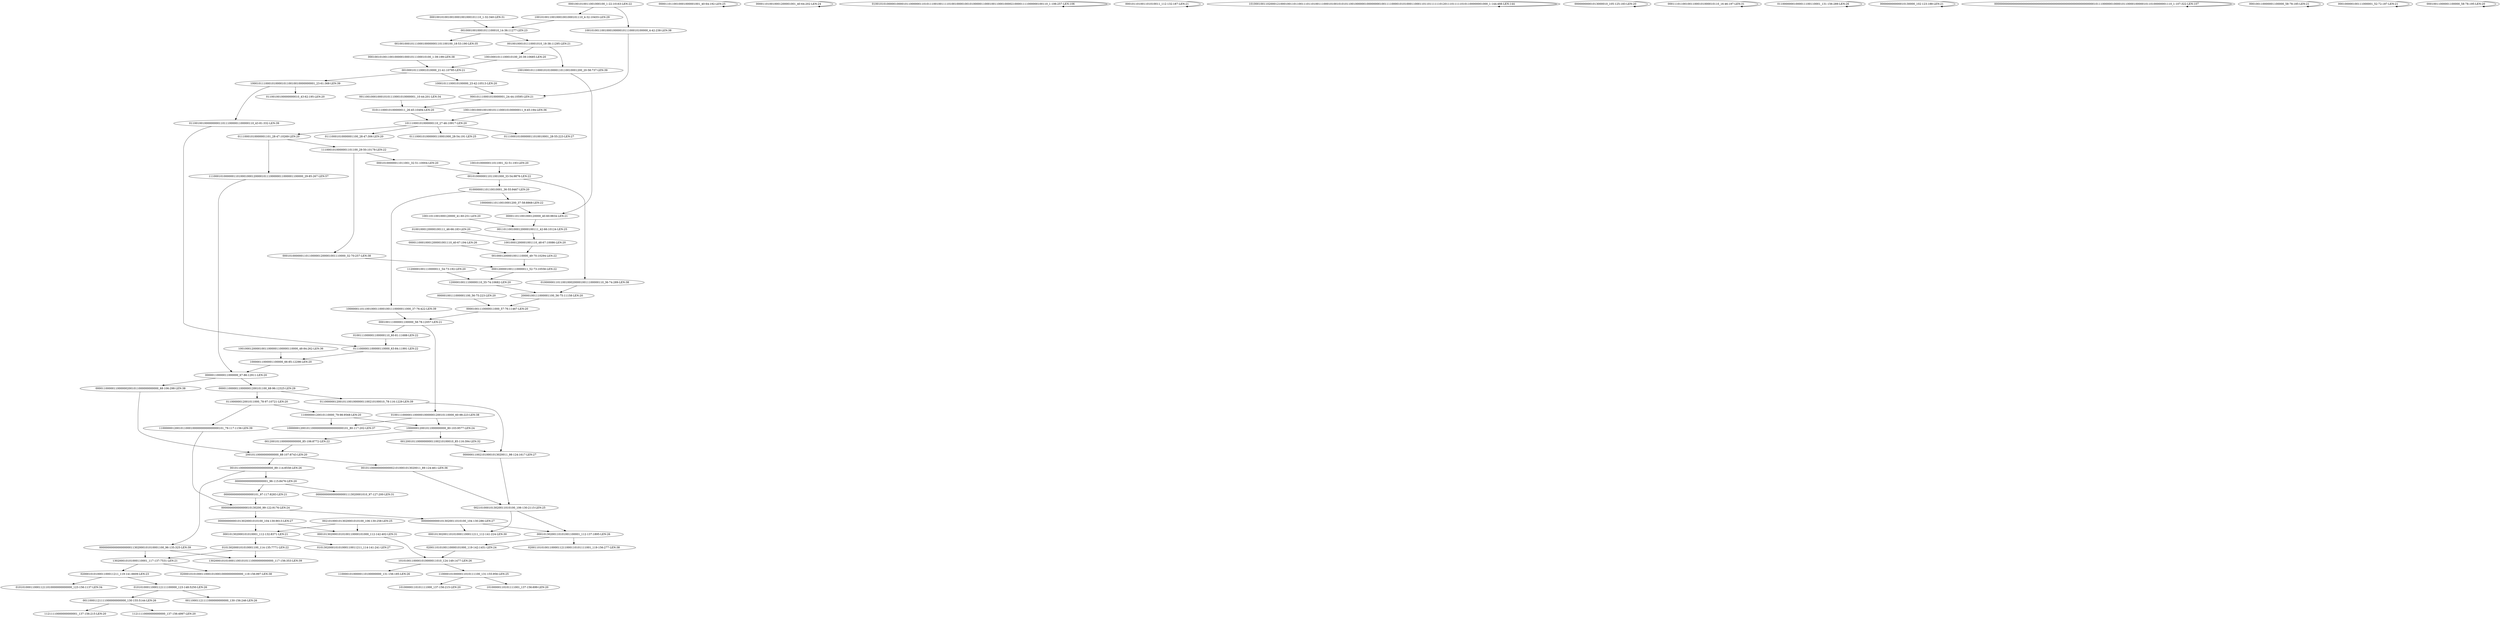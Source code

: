 digraph G {
    "100000011011001000110001001110000011000_37-76:422-LEN:39" -> "000100111000001100000_58-78:12057-LEN:21";
    "011001001000000000110111000001100000110_43-81:332-LEN:39" -> "0111000001100000110000_63-84:11991-LEN:22";
    "100100010111000101010000110110010001200_20-58:737-LEN:39" -> "000011011001000120000_40-60:9834-LEN:21";
    "0012001011000000000000_85-106:8772-LEN:22" -> "20010110000000000000_88-107:8743-LEN:20";
    "011000000120010110010000001100210100010_78-116:1229-LEN:39" -> "000000110021010001013020011_98-124:1617-LEN:27";
    "130200010101000110001_117-137:7531-LEN:21" -> "02000101010001100011211_119-141:6609-LEN:23";
    "130200010101000110001_117-137:7531-LEN:21" -> "02000101010001100010100010000000000000_119-156:997-LEN:38";
    "100110010001001001011100010100000011_9-45:194-LEN:36" -> "10111000101000000110_27-46:10917-LEN:20";
    "10101001100001010000011010_124-149:1477-LEN:26" -> "11000010100000110100000000_131-156:185-LEN:26";
    "10101001100001010000011010_124-149:1477-LEN:26" -> "1100001010000011010111100_131-155:956-LEN:25";
    "00101100000000000000000000_89-114:8558-LEN:26" -> "00000000000000000001_96-115:8476-LEN:20";
    "00101100000000000000000000_89-114:8558-LEN:26" -> "000000000000000000011302000101010001100_96-135:325-LEN:39";
    "00010100000011011000001200001001110000_32-70:257-LEN:38" -> "0001200001001110000011_52-73:10556-LEN:22";
    "1110001010000001101100_29-50:10178-LEN:22" -> "00010100000011011000001200001001110000_32-70:257-LEN:38";
    "1110001010000001101100_29-50:10178-LEN:22" -> "00010100000011011001_32-51:10004-LEN:20";
    "0000110110010001000001001_40-64:192-LEN:25" -> "0000110110010001000001001_40-64:192-LEN:25";
    "000011010010001200001001_40-64:202-LEN:24" -> "000011010010001200001001_40-64:202-LEN:24";
    "11200001001110000011_54-73:192-LEN:20" -> "12000010011100000110_55-74:10682-LEN:20";
    "00000000000000000001_96-115:8476-LEN:20" -> "0000000000000000001113020001010_97-127:200-LEN:31";
    "00000000000000000001_96-115:8476-LEN:20" -> "000000000000000000101_97-117:8283-LEN:21";
    "100010111000101000010110010010000000001_23-61:368-LEN:39" -> "011001001000000000110111000001100000110_43-81:332-LEN:39";
    "100010111000101000010110010010000000001_23-61:368-LEN:39" -> "01100100100000000010_43-62:195-LEN:20";
    "110000001200101100010000000000000000101_79-117:1156-LEN:39" -> "000000000000000010130200_99-122:9176-LEN:24";
    "0100101010000010000101100000011010111001001111010010000100101000001100010011000100002100001111000000100110_1-106:257-LEN:106" -> "0100101010000010000101100000011010111001001111010010000100101000001100010011000100002100001111000000100110_1-106:257-LEN:106";
    "02000101010001100011211_119-141:6609-LEN:23" -> "0101010001100011211010000000000000_123-156:1137-LEN:34";
    "02000101010001100011211_119-141:6609-LEN:23" -> "01010100011000112111100000_123-148:5250-LEN:26";
    "100000012001011000000000_80-103:9577-LEN:24" -> "0012001011000000000000_85-106:8772-LEN:22";
    "100000012001011000000000_80-103:9577-LEN:24" -> "00120010110000000001100210100010_85-116:394-LEN:32";
    "100100012000010011000001100000110000_48-84:262-LEN:36" -> "10000011000001100000_66-85:12298-LEN:20";
    "00000110000011000000_67-86:12911-LEN:20" -> "00001100000110000002001011000000000000_68-106:298-LEN:38";
    "00000110000011000000_67-86:12911-LEN:20" -> "00001100000110000001200101100_68-96:12325-LEN:29";
    "001000101110001010000_21-41:10785-LEN:21" -> "100010111000101000010110010010000000001_23-61:368-LEN:39";
    "001000101110001010000_21-41:10785-LEN:21" -> "10001011100010100000_23-42:10513-LEN:20";
    "0001001010011001000100_1-22:10163-LEN:22" -> "10010100110010001000001011100010100000_4-42:238-LEN:38";
    "0001001010011001000100_1-22:10163-LEN:22" -> "10010100110010001001000101110_4-32:10455-LEN:29";
    "000101101001101010011_112-132:187-LEN:21" -> "000101101001101010011_112-132:187-LEN:21";
    "0021010001013020011010100_106-130:2115-LEN:25" -> "000101302001101010001100011211_112-141:224-LEN:30";
    "0021010001013020011010100_106-130:2115-LEN:25" -> "00010130200110101001100001_112-137:1895-LEN:26";
    "01000000110110010001_36-55:9467-LEN:20" -> "100000011011001000110001001110000011000_37-76:422-LEN:39";
    "01000000110110010001_36-55:9467-LEN:20" -> "1000000110110010001200_37-58:8868-LEN:22";
    "00001100010001200001001110_40-67:194-LEN:26" -> "0010001200001001110000_49-70:10294-LEN:22";
    "101000100110200012100010011011001110110100111000101001010101100100000010000000010011110000101010001100011011011111101201110111110101100000001000_1-144:466-LEN:144" -> "101000100110200012100010011011001110110100111000101001010101100100000010000000010011110000101010001100011011011111101201110111110101100000001000_1-144:466-LEN:144";
    "10010001200001001110_48-67:10086-LEN:20" -> "0010001200001001110000_49-70:10294-LEN:22";
    "0001013020001010100110000101000_112-142:402-LEN:31" -> "10101001100001010000011010_124-149:1477-LEN:26";
    "00000000001013000010_105-125:183-LEN:20" -> "00000000001013000010_105-125:183-LEN:20";
    "00110001121111000000000000_130-155:5144-LEN:26" -> "11211110000000000001_137-156:215-LEN:20";
    "00110001121111000000000000_130-155:5144-LEN:26" -> "11211110000000000000_137-156:4997-LEN:20";
    "000000000001013020001010100_104-130:9013-LEN:27" -> "0001013020001010100110000101000_112-142:402-LEN:31";
    "000000000001013020001010100_104-130:9013-LEN:27" -> "000101302000101010001_112-132:8371-LEN:21";
    "0001110110010011000101000010110_16-46:197-LEN:31" -> "0001110110010011000101000010110_16-46:197-LEN:31";
    "111000101000000110100010001200001011100000011000001100000_29-85:267-LEN:57" -> "00000110000011000000_67-86:12911-LEN:20";
    "01110001010000001101_28-47:10269-LEN:20" -> "1110001010000001101100_29-50:10178-LEN:22";
    "01110001010000001101_28-47:10269-LEN:20" -> "111000101000000110100010001200001011100000011000001100000_29-85:267-LEN:57";
    "000000000000000000011302000101010001100_96-135:325-LEN:39" -> "130200010101000110010101110000000000000_117-156:353-LEN:39";
    "000000000000000000011302000101010001100_96-135:325-LEN:39" -> "130200010101000110001_117-137:7531-LEN:21";
    "10010001011100010100_20-39:10685-LEN:20" -> "001000101110001010000_21-41:10785-LEN:21";
    "10011011001000120000_41-60:251-LEN:20" -> "0011011001000120000100111_42-66:10124-LEN:25";
    "10010100110010001000001011100010100000_4-42:238-LEN:38" -> "000101110001010000001_24-44:10595-LEN:21";
    "000000000000000010130200_99-122:9176-LEN:24" -> "000000000001013020001010100_104-130:9013-LEN:27";
    "000000000000000010130200_99-122:9176-LEN:24" -> "000000000001013020011010100_104-130:286-LEN:27";
    "01100000012001011000_78-97:10721-LEN:20" -> "110000001200101100010000000000000000101_79-117:1156-LEN:39";
    "01100000012001011000_78-97:10721-LEN:20" -> "11000000120010110000_79-98:9568-LEN:20";
    "000000110021010001013020011_98-124:1617-LEN:27" -> "0021010001013020011010100_106-130:2115-LEN:25";
    "0001001010010010001001000101110_1-32:340-LEN:31" -> "00100010010001011100010_14-36:11277-LEN:23";
    "000000000001013020011010100_104-130:286-LEN:27" -> "000101302001101010001100011211_112-141:224-LEN:30";
    "000000000001013020011010100_104-130:286-LEN:27" -> "00010130200110101001100001_112-137:1895-LEN:26";
    "00001001110000011000_57-76:11467-LEN:20" -> "000100111000001100000_58-78:12057-LEN:21";
    "10001011100010100000_23-42:10513-LEN:20" -> "000101110001010000001_24-44:10595-LEN:21";
    "01011100010100000011_26-45:10494-LEN:20" -> "10111000101000000110_27-46:10917-LEN:20";
    "00001100000110000002001011000000000000_68-106:298-LEN:38" -> "20010110000000000000_88-107:8743-LEN:20";
    "01000000110110010002000010011100000110_36-74:289-LEN:38" -> "20000100111000001100_56-75:11158-LEN:20";
    "01100000001000011100110001_131-156:289-LEN:26" -> "01100000001000011100110001_131-156:289-LEN:26";
    "10010100000011011001_32-51:193-LEN:20" -> "0010100000011011001000_33-54:9876-LEN:22";
    "00120010110000000001100210100010_85-116:394-LEN:32" -> "000000110021010001013020011_98-124:1617-LEN:27";
    "000100111000001100000_58-78:12057-LEN:21" -> "01001110000011000001000000120010110000_60-98:223-LEN:38";
    "000100111000001100000_58-78:12057-LEN:21" -> "0100111000001100000110_60-81:11688-LEN:22";
    "20000100111000001100_56-75:11158-LEN:20" -> "00001001110000011000_57-76:11467-LEN:20";
    "00010010100110010000010001011100010100_1-39:199-LEN:38" -> "001000101110001010000_21-41:10785-LEN:21";
    "020011010100110000101000_119-142:1451-LEN:24" -> "10101001100001010000011010_124-149:1477-LEN:26";
    "0010100000011011001000_33-54:9876-LEN:22" -> "01000000110110010001_36-55:9467-LEN:20";
    "0010100000011011001000_33-54:9876-LEN:22" -> "01000000110110010002000010011100000110_36-74:289-LEN:38";
    "000101110001010000001_24-44:10595-LEN:21" -> "01011100010100000011_26-45:10494-LEN:20";
    "00001100000110000001200101100_68-96:12325-LEN:29" -> "011000000120010110010000001100210100010_78-116:1229-LEN:39";
    "00001100000110000001200101100_68-96:12325-LEN:29" -> "01100000012001011000_78-97:10721-LEN:20";
    "0011001000100010101110001010000001_10-44:201-LEN:34" -> "01011100010100000011_26-45:10494-LEN:20";
    "0101302000101010001100_114-135:7771-LEN:22" -> "130200010101000110010101110000000000000_117-156:353-LEN:39";
    "0101302000101010001100_114-135:7771-LEN:22" -> "130200010101000110001_117-137:7531-LEN:21";
    "12000010011100000110_55-74:10682-LEN:20" -> "20000100111000001100_56-75:11158-LEN:20";
    "000000000000010130000_102-123:188-LEN:21" -> "000000000000010130000_102-123:188-LEN:21";
    "11000000120010110000_79-98:9568-LEN:20" -> "1000000120010110000000000000000000101_80-117:202-LEN:37";
    "11000000120010110000_79-98:9568-LEN:20" -> "100000012001011000000000_80-103:9577-LEN:24";
    "00000100111000001100_56-75:223-LEN:20" -> "00001001110000011000_57-76:11467-LEN:20";
    "01001110000011000001000000120010110000_60-98:223-LEN:38" -> "1000000120010110000000000000000000101_80-117:202-LEN:37";
    "01001110000011000001000000120010110000_60-98:223-LEN:38" -> "100000012001011000000000_80-103:9577-LEN:24";
    "0010001200001001110000_49-70:10294-LEN:22" -> "0001200001001110000011_52-73:10556-LEN:22";
    "0100111000001100000110_60-81:11688-LEN:22" -> "0111000001100000110000_63-84:11991-LEN:22";
    "00000000000000000000000000000000000000000000000000000000000010111000000100001011000010000010110100000001110_1-107:322-LEN:107" -> "00000000000000000000000000000000000000000000000000000000000010111000000100001011000010000010110100000001110_1-107:322-LEN:107";
    "20010110000000000000_88-107:8743-LEN:20" -> "00101100000000000000000000_89-114:8558-LEN:26";
    "20010110000000000000_88-107:8743-LEN:20" -> "001011000000000000021010001013020011_89-124:461-LEN:36";
    "0011011001000120000100111_42-66:10124-LEN:25" -> "10010001200001001110_48-67:10086-LEN:20";
    "000101302000101010001_112-132:8371-LEN:21" -> "010130200010101000110011211_114-141:241-LEN:27";
    "000101302000101010001_112-132:8371-LEN:21" -> "0101302000101010001100_114-135:7771-LEN:22";
    "000100110000001100000_58-78:185-LEN:21" -> "000100110000001100000_58-78:185-LEN:21";
    "00100010010001011100010_14-36:11277-LEN:23" -> "00100100010111000100000001101100100_18-53:190-LEN:35";
    "00100010010001011100010_14-36:11277-LEN:23" -> "001001000101110001010_18-38:11295-LEN:21";
    "001001000101110001010_18-38:11295-LEN:21" -> "100100010111000101010000110110010001200_20-58:737-LEN:39";
    "001001000101110001010_18-38:11295-LEN:21" -> "10010001011100010100_20-39:10685-LEN:20";
    "01010100011000112111100000_123-148:5250-LEN:26" -> "00110001121111000000000000_130-155:5144-LEN:26";
    "01010100011000112111100000_123-148:5250-LEN:26" -> "00110001121111000000000000_130-156:246-LEN:26";
    "1000000110110010001200_37-58:8868-LEN:22" -> "000011011001000120000_40-60:9834-LEN:21";
    "0001200001001110000011_52-73:10556-LEN:22" -> "12000010011100000110_55-74:10682-LEN:20";
    "1100001010000011010111100_131-155:956-LEN:25" -> "10100000110101111000_137-156:215-LEN:20";
    "1100001010000011010111100_131-155:956-LEN:25" -> "10100000110101111001_137-156:699-LEN:20";
    "001011000000000000021010001013020011_89-124:461-LEN:36" -> "0021010001013020011010100_106-130:2115-LEN:25";
    "0111000001100000110000_63-84:11991-LEN:22" -> "10000011000001100000_66-85:12298-LEN:20";
    "000000000000000000101_97-117:8283-LEN:21" -> "000000000000000010130200_99-122:9176-LEN:24";
    "10010100110010001001000101110_4-32:10455-LEN:29" -> "00100010010001011100010_14-36:11277-LEN:23";
    "00010130200110101001100001_112-137:1895-LEN:26" -> "02001101010011000011211000110101111001_119-156:277-LEN:38";
    "00010130200110101001100001_112-137:1895-LEN:26" -> "020011010100110000101000_119-142:1451-LEN:24";
    "01001000120000100111_46-66:183-LEN:20" -> "10010001200001001110_48-67:10086-LEN:20";
    "0021010001013020001010100_106-130:258-LEN:25" -> "0001013020001010100110000101000_112-142:402-LEN:31";
    "0021010001013020001010100_106-130:258-LEN:25" -> "000101302000101010001_112-132:8371-LEN:21";
    "000100000100111000001_52-72:187-LEN:21" -> "000100000100111000001_52-72:187-LEN:21";
    "00010011000001100000_58-78:195-LEN:20" -> "00010011000001100000_58-78:195-LEN:20";
    "10111000101000000110_27-46:10917-LEN:20" -> "011100010100000011010010001_28-55:223-LEN:27";
    "10111000101000000110_27-46:10917-LEN:20" -> "01110001010000001101_28-47:10269-LEN:20";
    "10111000101000000110_27-46:10917-LEN:20" -> "01110001010000001100_28-47:306-LEN:20";
    "10111000101000000110_27-46:10917-LEN:20" -> "0111000101000000110001000_28-54:191-LEN:25";
    "000011011001000120000_40-60:9834-LEN:21" -> "0011011001000120000100111_42-66:10124-LEN:25";
    "10000011000001100000_66-85:12298-LEN:20" -> "00000110000011000000_67-86:12911-LEN:20";
    "00010100000011011001_32-51:10004-LEN:20" -> "0010100000011011001000_33-54:9876-LEN:22";
}
